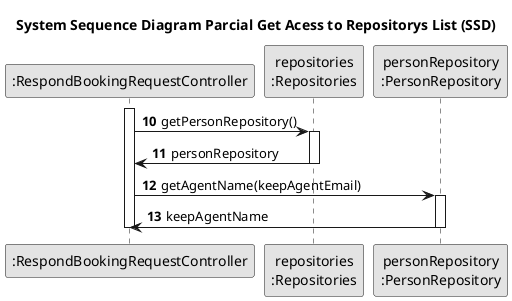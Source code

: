 @startuml
skinparam monochrome true
skinparam packageStyle rectangle
skinparam shadowing false

title System Sequence Diagram Parcial Get Acess to Repositorys List (SSD)

autonumber

'hide footbox
participant ":RespondBookingRequestController" as CTRL

participant "repositories\n:Repositories" as repositories

participant "personRepository\n:PersonRepository" as personRepository

autonumber 10

            activate CTRL

            CTRL -> repositories : getPersonRepository()
            activate repositories

                repositories -> CTRL: personRepository
                deactivate repositories

            CTRL -> personRepository : getAgentName(keepAgentEmail)
            activate personRepository

                personRepository -> CTRL : keepAgentName
                deactivate personRepository

            deactivate CTRL

@enduml